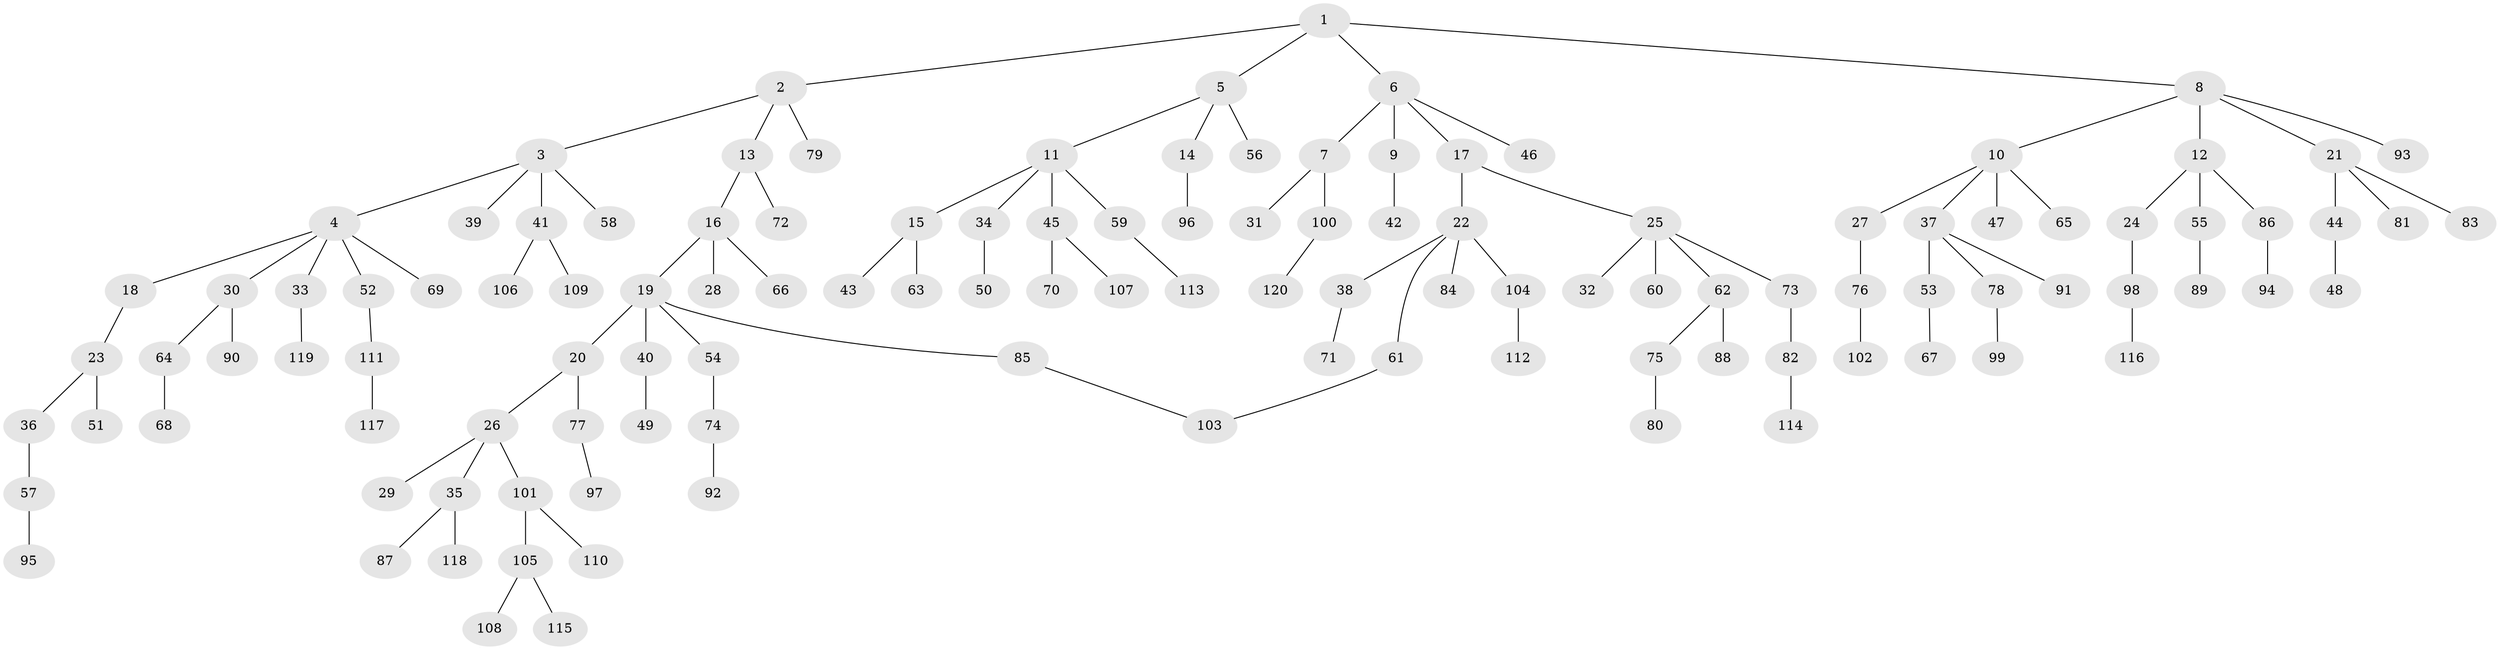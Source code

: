 // Generated by graph-tools (version 1.1) at 2025/34/03/09/25 02:34:08]
// undirected, 120 vertices, 120 edges
graph export_dot {
graph [start="1"]
  node [color=gray90,style=filled];
  1;
  2;
  3;
  4;
  5;
  6;
  7;
  8;
  9;
  10;
  11;
  12;
  13;
  14;
  15;
  16;
  17;
  18;
  19;
  20;
  21;
  22;
  23;
  24;
  25;
  26;
  27;
  28;
  29;
  30;
  31;
  32;
  33;
  34;
  35;
  36;
  37;
  38;
  39;
  40;
  41;
  42;
  43;
  44;
  45;
  46;
  47;
  48;
  49;
  50;
  51;
  52;
  53;
  54;
  55;
  56;
  57;
  58;
  59;
  60;
  61;
  62;
  63;
  64;
  65;
  66;
  67;
  68;
  69;
  70;
  71;
  72;
  73;
  74;
  75;
  76;
  77;
  78;
  79;
  80;
  81;
  82;
  83;
  84;
  85;
  86;
  87;
  88;
  89;
  90;
  91;
  92;
  93;
  94;
  95;
  96;
  97;
  98;
  99;
  100;
  101;
  102;
  103;
  104;
  105;
  106;
  107;
  108;
  109;
  110;
  111;
  112;
  113;
  114;
  115;
  116;
  117;
  118;
  119;
  120;
  1 -- 2;
  1 -- 5;
  1 -- 6;
  1 -- 8;
  2 -- 3;
  2 -- 13;
  2 -- 79;
  3 -- 4;
  3 -- 39;
  3 -- 41;
  3 -- 58;
  4 -- 18;
  4 -- 30;
  4 -- 33;
  4 -- 52;
  4 -- 69;
  5 -- 11;
  5 -- 14;
  5 -- 56;
  6 -- 7;
  6 -- 9;
  6 -- 17;
  6 -- 46;
  7 -- 31;
  7 -- 100;
  8 -- 10;
  8 -- 12;
  8 -- 21;
  8 -- 93;
  9 -- 42;
  10 -- 27;
  10 -- 37;
  10 -- 47;
  10 -- 65;
  11 -- 15;
  11 -- 34;
  11 -- 45;
  11 -- 59;
  12 -- 24;
  12 -- 55;
  12 -- 86;
  13 -- 16;
  13 -- 72;
  14 -- 96;
  15 -- 43;
  15 -- 63;
  16 -- 19;
  16 -- 28;
  16 -- 66;
  17 -- 22;
  17 -- 25;
  18 -- 23;
  19 -- 20;
  19 -- 40;
  19 -- 54;
  19 -- 85;
  20 -- 26;
  20 -- 77;
  21 -- 44;
  21 -- 81;
  21 -- 83;
  22 -- 38;
  22 -- 61;
  22 -- 84;
  22 -- 104;
  23 -- 36;
  23 -- 51;
  24 -- 98;
  25 -- 32;
  25 -- 60;
  25 -- 62;
  25 -- 73;
  26 -- 29;
  26 -- 35;
  26 -- 101;
  27 -- 76;
  30 -- 64;
  30 -- 90;
  33 -- 119;
  34 -- 50;
  35 -- 87;
  35 -- 118;
  36 -- 57;
  37 -- 53;
  37 -- 78;
  37 -- 91;
  38 -- 71;
  40 -- 49;
  41 -- 106;
  41 -- 109;
  44 -- 48;
  45 -- 70;
  45 -- 107;
  52 -- 111;
  53 -- 67;
  54 -- 74;
  55 -- 89;
  57 -- 95;
  59 -- 113;
  61 -- 103;
  62 -- 75;
  62 -- 88;
  64 -- 68;
  73 -- 82;
  74 -- 92;
  75 -- 80;
  76 -- 102;
  77 -- 97;
  78 -- 99;
  82 -- 114;
  85 -- 103;
  86 -- 94;
  98 -- 116;
  100 -- 120;
  101 -- 105;
  101 -- 110;
  104 -- 112;
  105 -- 108;
  105 -- 115;
  111 -- 117;
}
